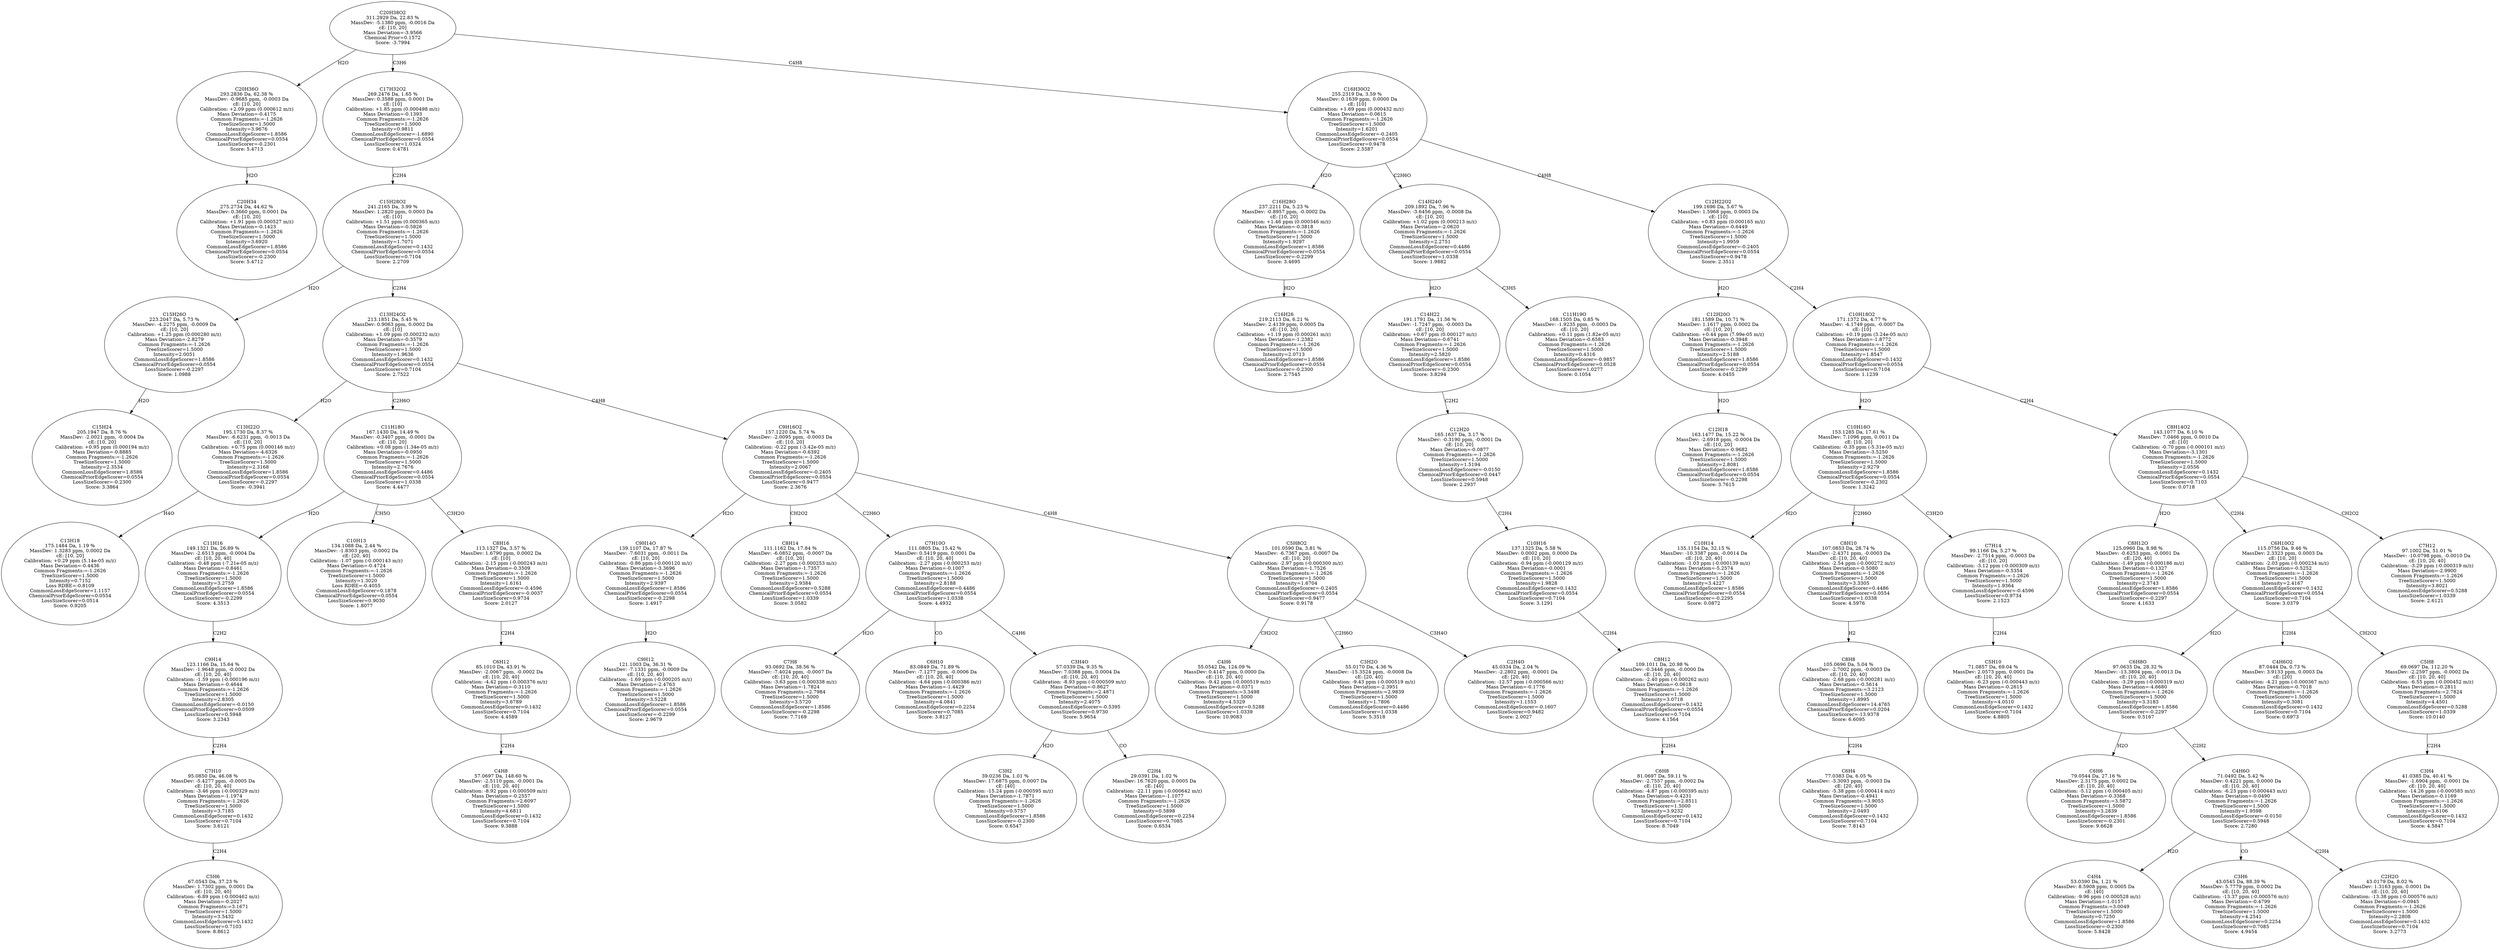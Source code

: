 strict digraph {
v1 [label="C20H34\n275.2734 Da, 44.62 %\nMassDev: 0.3660 ppm, 0.0001 Da\ncE: [10, 20]\nCalibration: +1.91 ppm (0.000527 m/z)\nMass Deviation=-0.1423\nCommon Fragments:=-1.2626\nTreeSizeScorer=1.5000\nIntensity=3.6920\nCommonLossEdgeScorer=1.8586\nChemicalPriorEdgeScorer=0.0554\nLossSizeScorer=-0.2300\nScore: 5.4712"];
v2 [label="C20H36O\n293.2836 Da, 62.38 %\nMassDev: -0.9685 ppm, -0.0003 Da\ncE: [10, 20]\nCalibration: +2.09 ppm (0.000612 m/z)\nMass Deviation=-0.4175\nCommon Fragments:=-1.2626\nTreeSizeScorer=1.5000\nIntensity=3.9676\nCommonLossEdgeScorer=1.8586\nChemicalPriorEdgeScorer=0.0554\nLossSizeScorer=-0.2301\nScore: 5.4713"];
v3 [label="C15H24\n205.1947 Da, 8.76 %\nMassDev: -2.0021 ppm, -0.0004 Da\ncE: [10, 20]\nCalibration: +0.95 ppm (0.000194 m/z)\nMass Deviation=-0.8885\nCommon Fragments:=-1.2626\nTreeSizeScorer=1.5000\nIntensity=2.3534\nCommonLossEdgeScorer=1.8586\nChemicalPriorEdgeScorer=0.0554\nLossSizeScorer=-0.2300\nScore: 3.3864"];
v4 [label="C15H26O\n223.2047 Da, 5.73 %\nMassDev: -4.2275 ppm, -0.0009 Da\ncE: [10, 20]\nCalibration: +1.25 ppm (0.000280 m/z)\nMass Deviation=-2.8279\nCommon Fragments:=-1.2626\nTreeSizeScorer=1.5000\nIntensity=2.0051\nCommonLossEdgeScorer=1.8586\nChemicalPriorEdgeScorer=0.0554\nLossSizeScorer=-0.2297\nScore: 1.0988"];
v5 [label="C13H18\n175.1484 Da, 1.19 %\nMassDev: 1.3283 ppm, 0.0002 Da\ncE: [10, 20]\nCalibration: +0.29 ppm (5.14e-05 m/z)\nMass Deviation=-0.4436\nCommon Fragments:=-1.2626\nTreeSizeScorer=1.5000\nIntensity=0.7152\nLoss RDBE=-0.8109\nCommonLossEdgeScorer=1.1157\nChemicalPriorEdgeScorer=0.0554\nLossSizeScorer=0.0514\nScore: 0.9205"];
v6 [label="C13H22O\n195.1730 Da, 8.37 %\nMassDev: -6.6231 ppm, -0.0013 Da\ncE: [10, 20]\nCalibration: +0.75 ppm (0.000146 m/z)\nMass Deviation=-4.6326\nCommon Fragments:=-1.2626\nTreeSizeScorer=1.5000\nIntensity=2.3168\nCommonLossEdgeScorer=1.8586\nChemicalPriorEdgeScorer=0.0554\nLossSizeScorer=-0.2297\nScore: -0.3941"];
v7 [label="C5H6\n67.0543 Da, 37.23 %\nMassDev: 1.7302 ppm, 0.0001 Da\ncE: [10, 20, 40]\nCalibration: -6.89 ppm (-0.000462 m/z)\nMass Deviation=-0.2027\nCommon Fragments:=3.1671\nTreeSizeScorer=1.5000\nIntensity=3.5432\nCommonLossEdgeScorer=0.1432\nLossSizeScorer=0.7103\nScore: 8.8612"];
v8 [label="C7H10\n95.0850 Da, 46.08 %\nMassDev: -5.4277 ppm, -0.0005 Da\ncE: [10, 20, 40]\nCalibration: -3.46 ppm (-0.000329 m/z)\nMass Deviation=-1.1974\nCommon Fragments:=-1.2626\nTreeSizeScorer=1.5000\nIntensity=3.7185\nCommonLossEdgeScorer=0.1432\nLossSizeScorer=0.7104\nScore: 3.6121"];
v9 [label="C9H14\n123.1166 Da, 15.64 %\nMassDev: -1.9648 ppm, -0.0002 Da\ncE: [10, 20, 40]\nCalibration: -1.59 ppm (-0.000196 m/z)\nMass Deviation=-0.4644\nCommon Fragments:=-1.2626\nTreeSizeScorer=1.5000\nIntensity=2.8305\nCommonLossEdgeScorer=-0.0150\nChemicalPriorEdgeScorer=0.0509\nLossSizeScorer=0.5948\nScore: 3.2343"];
v10 [label="C11H16\n149.1321 Da, 26.89 %\nMassDev: -2.6513 ppm, -0.0004 Da\ncE: [10, 20, 40]\nCalibration: -0.48 ppm (-7.21e-05 m/z)\nMass Deviation=-0.8461\nCommon Fragments:=-1.2626\nTreeSizeScorer=1.5000\nIntensity=3.2759\nCommonLossEdgeScorer=1.8586\nChemicalPriorEdgeScorer=0.0554\nLossSizeScorer=-0.2299\nScore: 4.3513"];
v11 [label="C10H13\n134.1088 Da, 2.44 %\nMassDev: -1.8303 ppm, -0.0002 Da\ncE: [20, 40]\nCalibration: -1.07 ppm (-0.000143 m/z)\nMass Deviation=-0.4724\nCommon Fragments:=-1.2626\nTreeSizeScorer=1.5000\nIntensity=1.3020\nLoss RDBE=-0.4055\nCommonLossEdgeScorer=0.1878\nChemicalPriorEdgeScorer=0.0554\nLossSizeScorer=0.9030\nScore: 1.8077"];
v12 [label="C4H8\n57.0697 Da, 148.60 %\nMassDev: -2.5110 ppm, -0.0001 Da\ncE: [10, 20, 40]\nCalibration: -8.92 ppm (-0.000509 m/z)\nMass Deviation=-0.2557\nCommon Fragments:=2.6097\nTreeSizeScorer=1.5000\nIntensity=4.6811\nCommonLossEdgeScorer=0.1432\nLossSizeScorer=0.7104\nScore: 9.3888"];
v13 [label="C6H12\n85.1010 Da, 43.91 %\nMassDev: -2.0067 ppm, -0.0002 Da\ncE: [10, 20, 40]\nCalibration: -4.42 ppm (-0.000376 m/z)\nMass Deviation=-0.3110\nCommon Fragments:=-1.2626\nTreeSizeScorer=1.5000\nIntensity=3.6789\nCommonLossEdgeScorer=0.1432\nLossSizeScorer=0.7104\nScore: 4.4589"];
v14 [label="C8H16\n113.1327 Da, 3.57 %\nMassDev: 1.6790 ppm, 0.0002 Da\ncE: [10]\nCalibration: -2.15 ppm (-0.000243 m/z)\nMass Deviation=-0.3509\nCommon Fragments:=-1.2626\nTreeSizeScorer=1.5000\nIntensity=1.6161\nCommonLossEdgeScorer=-0.4596\nChemicalPriorEdgeScorer=-0.0037\nLossSizeScorer=0.9734\nScore: 2.0127"];
v15 [label="C11H18O\n167.1430 Da, 14.49 %\nMassDev: -0.3407 ppm, -0.0001 Da\ncE: [10, 20]\nCalibration: +0.08 ppm (1.34e-05 m/z)\nMass Deviation=-0.0950\nCommon Fragments:=-1.2626\nTreeSizeScorer=1.5000\nIntensity=2.7676\nCommonLossEdgeScorer=0.4486\nChemicalPriorEdgeScorer=0.0554\nLossSizeScorer=1.0338\nScore: 4.4477"];
v16 [label="C9H12\n121.1003 Da, 36.31 %\nMassDev: -7.1331 ppm, -0.0009 Da\ncE: [10, 20, 40]\nCalibration: -1.69 ppm (-0.000205 m/z)\nMass Deviation=-2.4763\nCommon Fragments:=-1.2626\nTreeSizeScorer=1.5000\nIntensity=3.5228\nCommonLossEdgeScorer=1.8586\nChemicalPriorEdgeScorer=0.0554\nLossSizeScorer=-0.2299\nScore: 2.9679"];
v17 [label="C9H14O\n139.1107 Da, 17.87 %\nMassDev: -7.6031 ppm, -0.0011 Da\ncE: [10, 20]\nCalibration: -0.86 ppm (-0.000120 m/z)\nMass Deviation=-3.3696\nCommon Fragments:=-1.2626\nTreeSizeScorer=1.5000\nIntensity=2.9397\nCommonLossEdgeScorer=1.8586\nChemicalPriorEdgeScorer=0.0554\nLossSizeScorer=-0.2298\nScore: 1.4917"];
v18 [label="C8H14\n111.1162 Da, 17.84 %\nMassDev: -6.0852 ppm, -0.0007 Da\ncE: [10, 20]\nCalibration: -2.27 ppm (-0.000253 m/z)\nMass Deviation=-1.7357\nCommon Fragments:=-1.2626\nTreeSizeScorer=1.5000\nIntensity=2.9384\nCommonLossEdgeScorer=0.5288\nChemicalPriorEdgeScorer=0.0554\nLossSizeScorer=1.0339\nScore: 3.0582"];
v19 [label="C7H8\n93.0692 Da, 38.56 %\nMassDev: -7.4024 ppm, -0.0007 Da\ncE: [10, 20, 40]\nCalibration: -3.63 ppm (-0.000338 m/z)\nMass Deviation=-1.7824\nCommon Fragments:=2.7984\nTreeSizeScorer=1.5000\nIntensity=3.5720\nCommonLossEdgeScorer=1.8586\nLossSizeScorer=-0.2298\nScore: 7.7169"];
v20 [label="C6H10\n83.0849 Da, 71.89 %\nMassDev: -7.1277 ppm, -0.0006 Da\ncE: [10, 20, 40]\nCalibration: -4.64 ppm (-0.000386 m/z)\nMass Deviation=-1.4429\nCommon Fragments:=-1.2626\nTreeSizeScorer=1.5000\nIntensity=4.0841\nCommonLossEdgeScorer=0.2254\nLossSizeScorer=0.7085\nScore: 3.8127"];
v21 [label="C3H2\n39.0236 Da, 1.01 %\nMassDev: 17.6875 ppm, 0.0007 Da\ncE: [40]\nCalibration: -15.24 ppm (-0.000595 m/z)\nMass Deviation=-1.7871\nCommon Fragments:=-1.2626\nTreeSizeScorer=1.5000\nIntensity=0.5757\nCommonLossEdgeScorer=1.8586\nLossSizeScorer=-0.2300\nScore: 0.6547"];
v22 [label="C2H4\n29.0391 Da, 1.02 %\nMassDev: 16.7620 ppm, 0.0005 Da\ncE: [40]\nCalibration: -22.11 ppm (-0.000642 m/z)\nMass Deviation=-1.1077\nCommon Fragments:=-1.2626\nTreeSizeScorer=1.5000\nIntensity=0.5898\nCommonLossEdgeScorer=0.2254\nLossSizeScorer=0.7085\nScore: 0.6534"];
v23 [label="C3H4O\n57.0339 Da, 9.35 %\nMassDev: 7.0388 ppm, 0.0004 Da\ncE: [10, 20, 40]\nCalibration: -8.93 ppm (-0.000509 m/z)\nMass Deviation=-0.8627\nCommon Fragments:=2.4871\nTreeSizeScorer=1.5000\nIntensity=2.4075\nCommonLossEdgeScorer=-0.5395\nLossSizeScorer=0.9730\nScore: 5.9654"];
v24 [label="C7H10O\n111.0805 Da, 15.42 %\nMassDev: 0.5419 ppm, 0.0001 Da\ncE: [10, 20, 40]\nCalibration: -2.27 ppm (-0.000253 m/z)\nMass Deviation=-0.1007\nCommon Fragments:=-1.2626\nTreeSizeScorer=1.5000\nIntensity=2.8188\nCommonLossEdgeScorer=0.4486\nChemicalPriorEdgeScorer=0.0554\nLossSizeScorer=1.0338\nScore: 4.4932"];
v25 [label="C4H6\n55.0542 Da, 124.09 %\nMassDev: 0.4147 ppm, 0.0000 Da\ncE: [10, 20, 40]\nCalibration: -9.42 ppm (-0.000519 m/z)\nMass Deviation=-0.0371\nCommon Fragments:=3.3498\nTreeSizeScorer=1.5000\nIntensity=4.5329\nCommonLossEdgeScorer=0.5288\nLossSizeScorer=1.0339\nScore: 10.9083"];
v26 [label="C3H2O\n55.0170 Da, 4.36 %\nMassDev: -15.3524 ppm, -0.0008 Da\ncE: [20, 40]\nCalibration: -9.43 ppm (-0.000519 m/z)\nMass Deviation=-2.3951\nCommon Fragments:=2.9839\nTreeSizeScorer=1.5000\nIntensity=1.7806\nCommonLossEdgeScorer=0.4486\nLossSizeScorer=1.0338\nScore: 5.3518"];
v27 [label="C2H4O\n45.0334 Da, 2.04 %\nMassDev: -2.2802 ppm, -0.0001 Da\ncE: [20, 40]\nCalibration: -12.57 ppm (-0.000566 m/z)\nMass Deviation=-0.1776\nCommon Fragments:=-1.2626\nTreeSizeScorer=1.5000\nIntensity=1.1553\nCommonLossEdgeScorer=-0.1607\nLossSizeScorer=0.9482\nScore: 2.0027"];
v28 [label="C5H8O2\n101.0590 Da, 3.81 %\nMassDev: -6.7367 ppm, -0.0007 Da\ncE: [10, 20]\nCalibration: -2.97 ppm (-0.000300 m/z)\nMass Deviation=-1.7526\nCommon Fragments:=-1.2626\nTreeSizeScorer=1.5000\nIntensity=1.6704\nCommonLossEdgeScorer=-0.2405\nChemicalPriorEdgeScorer=0.0554\nLossSizeScorer=0.9477\nScore: 0.9178"];
v29 [label="C9H16O2\n157.1220 Da, 5.74 %\nMassDev: -2.0095 ppm, -0.0003 Da\ncE: [10, 20]\nCalibration: -0.22 ppm (-3.42e-05 m/z)\nMass Deviation=-0.6392\nCommon Fragments:=-1.2626\nTreeSizeScorer=1.5000\nIntensity=2.0067\nCommonLossEdgeScorer=-0.2405\nChemicalPriorEdgeScorer=0.0554\nLossSizeScorer=0.9477\nScore: 2.3676"];
v30 [label="C13H24O2\n213.1851 Da, 5.45 %\nMassDev: 0.9063 ppm, 0.0002 Da\ncE: [10]\nCalibration: +1.09 ppm (0.000232 m/z)\nMass Deviation=-0.3579\nCommon Fragments:=-1.2626\nTreeSizeScorer=1.5000\nIntensity=1.9636\nCommonLossEdgeScorer=0.1432\nChemicalPriorEdgeScorer=0.0554\nLossSizeScorer=0.7104\nScore: 2.7522"];
v31 [label="C15H28O2\n241.2165 Da, 3.99 %\nMassDev: 1.2820 ppm, 0.0003 Da\ncE: [10]\nCalibration: +1.51 ppm (0.000365 m/z)\nMass Deviation=-0.5826\nCommon Fragments:=-1.2626\nTreeSizeScorer=1.5000\nIntensity=1.7071\nCommonLossEdgeScorer=0.1432\nChemicalPriorEdgeScorer=0.0554\nLossSizeScorer=0.7104\nScore: 2.2709"];
v32 [label="C17H32O2\n269.2476 Da, 1.65 %\nMassDev: 0.3588 ppm, 0.0001 Da\ncE: [10]\nCalibration: +1.85 ppm (0.000498 m/z)\nMass Deviation=-0.1393\nCommon Fragments:=-1.2626\nTreeSizeScorer=1.5000\nIntensity=0.9811\nCommonLossEdgeScorer=-1.6890\nChemicalPriorEdgeScorer=0.0554\nLossSizeScorer=1.0324\nScore: 0.4781"];
v33 [label="C16H26\n219.2113 Da, 6.21 %\nMassDev: 2.4139 ppm, 0.0005 Da\ncE: [10, 20]\nCalibration: +1.19 ppm (0.000261 m/z)\nMass Deviation=-1.2382\nCommon Fragments:=-1.2626\nTreeSizeScorer=1.5000\nIntensity=2.0713\nCommonLossEdgeScorer=1.8586\nChemicalPriorEdgeScorer=0.0554\nLossSizeScorer=-0.2300\nScore: 2.7545"];
v34 [label="C16H28O\n237.2211 Da, 5.23 %\nMassDev: -0.8957 ppm, -0.0002 Da\ncE: [10, 20]\nCalibration: +1.46 ppm (0.000346 m/z)\nMass Deviation=-0.3818\nCommon Fragments:=-1.2626\nTreeSizeScorer=1.5000\nIntensity=1.9297\nCommonLossEdgeScorer=1.8586\nChemicalPriorEdgeScorer=0.0554\nLossSizeScorer=-0.2299\nScore: 3.4695"];
v35 [label="C6H8\n81.0697 Da, 59.11 %\nMassDev: -2.7557 ppm, -0.0002 Da\ncE: [10, 20, 40]\nCalibration: -4.87 ppm (-0.000395 m/z)\nMass Deviation=-0.4231\nCommon Fragments:=2.8511\nTreeSizeScorer=1.5000\nIntensity=3.9232\nCommonLossEdgeScorer=0.1432\nLossSizeScorer=0.7104\nScore: 8.7049"];
v36 [label="C8H12\n109.1011 Da, 20.98 %\nMassDev: -0.3446 ppm, -0.0000 Da\ncE: [10, 20, 40]\nCalibration: -2.40 ppm (-0.000262 m/z)\nMass Deviation=-0.0618\nCommon Fragments:=-1.2626\nTreeSizeScorer=1.5000\nIntensity=3.0718\nCommonLossEdgeScorer=0.1432\nChemicalPriorEdgeScorer=0.0554\nLossSizeScorer=0.7104\nScore: 4.1564"];
v37 [label="C10H16\n137.1325 Da, 5.58 %\nMassDev: 0.0002 ppm, 0.0000 Da\ncE: [10, 20]\nCalibration: -0.94 ppm (-0.000129 m/z)\nMass Deviation=-0.0001\nCommon Fragments:=-1.2626\nTreeSizeScorer=1.5000\nIntensity=1.9828\nCommonLossEdgeScorer=0.1432\nChemicalPriorEdgeScorer=0.0554\nLossSizeScorer=0.7104\nScore: 3.1291"];
v38 [label="C12H20\n165.1637 Da, 3.17 %\nMassDev: -0.3190 ppm, -0.0001 Da\ncE: [10, 20]\nMass Deviation=-0.0877\nCommon Fragments:=-1.2626\nTreeSizeScorer=1.5000\nIntensity=1.5194\nCommonLossEdgeScorer=-0.0150\nChemicalPriorEdgeScorer=0.0447\nLossSizeScorer=0.5948\nScore: 2.2937"];
v39 [label="C14H22\n191.1791 Da, 11.56 %\nMassDev: -1.7247 ppm, -0.0003 Da\ncE: [10, 20]\nCalibration: +0.67 ppm (0.000127 m/z)\nMass Deviation=-0.6741\nCommon Fragments:=-1.2626\nTreeSizeScorer=1.5000\nIntensity=2.5820\nCommonLossEdgeScorer=1.8586\nChemicalPriorEdgeScorer=0.0554\nLossSizeScorer=-0.2300\nScore: 3.8294"];
v40 [label="C11H19O\n168.1505 Da, 0.85 %\nMassDev: -1.9235 ppm, -0.0003 Da\ncE: [10, 20]\nCalibration: +0.11 ppm (1.82e-05 m/z)\nMass Deviation=-0.6583\nCommon Fragments:=-1.2626\nTreeSizeScorer=1.5000\nIntensity=0.4316\nCommonLossEdgeScorer=-0.9857\nChemicalPriorEdgeScorer=0.0528\nLossSizeScorer=1.0277\nScore: 0.1054"];
v41 [label="C14H24O\n209.1892 Da, 7.96 %\nMassDev: -3.6456 ppm, -0.0008 Da\ncE: [10, 20]\nCalibration: +1.02 ppm (0.000213 m/z)\nMass Deviation=-2.0620\nCommon Fragments:=-1.2626\nTreeSizeScorer=1.5000\nIntensity=2.2751\nCommonLossEdgeScorer=0.4486\nChemicalPriorEdgeScorer=0.0554\nLossSizeScorer=1.0338\nScore: 1.9882"];
v42 [label="C12H18\n163.1477 Da, 15.22 %\nMassDev: -2.6918 ppm, -0.0004 Da\ncE: [10, 20]\nMass Deviation=-0.9682\nCommon Fragments:=-1.2626\nTreeSizeScorer=1.5000\nIntensity=2.8081\nCommonLossEdgeScorer=1.8586\nChemicalPriorEdgeScorer=0.0554\nLossSizeScorer=-0.2298\nScore: 3.7615"];
v43 [label="C12H20O\n181.1589 Da, 10.71 %\nMassDev: 1.1617 ppm, 0.0002 Da\ncE: [10, 20]\nCalibration: +0.44 ppm (7.99e-05 m/z)\nMass Deviation=-0.3948\nCommon Fragments:=-1.2626\nTreeSizeScorer=1.5000\nIntensity=2.5188\nCommonLossEdgeScorer=1.8586\nChemicalPriorEdgeScorer=0.0554\nLossSizeScorer=-0.2299\nScore: 4.0455"];
v44 [label="C10H14\n135.1154 Da, 32.15 %\nMassDev: -10.3387 ppm, -0.0014 Da\ncE: [10, 20, 40]\nCalibration: -1.03 ppm (-0.000139 m/z)\nMass Deviation=-5.2574\nCommon Fragments:=-1.2626\nTreeSizeScorer=1.5000\nIntensity=3.4227\nCommonLossEdgeScorer=1.8586\nChemicalPriorEdgeScorer=0.0554\nLossSizeScorer=-0.2295\nScore: 0.0872"];
v45 [label="C6H4\n77.0383 Da, 6.05 %\nMassDev: -3.3093 ppm, -0.0003 Da\ncE: [20, 40]\nCalibration: -5.38 ppm (-0.000414 m/z)\nMass Deviation=-0.4941\nCommon Fragments:=3.9055\nTreeSizeScorer=1.5000\nIntensity=2.0493\nCommonLossEdgeScorer=0.1432\nLossSizeScorer=0.7104\nScore: 7.8143"];
v46 [label="C8H8\n105.0696 Da, 5.04 %\nMassDev: -2.7002 ppm, -0.0003 Da\ncE: [10, 20, 40]\nCalibration: -2.68 ppm (-0.000281 m/z)\nMass Deviation=-0.5614\nCommon Fragments:=3.2123\nTreeSizeScorer=1.5000\nIntensity=1.8995\nCommonLossEdgeScorer=14.4765\nChemicalPriorEdgeScorer=0.0204\nLossSizeScorer=-13.9378\nScore: 6.6095"];
v47 [label="C8H10\n107.0853 Da, 28.74 %\nMassDev: -2.4371 ppm, -0.0003 Da\ncE: [10, 20, 40]\nCalibration: -2.54 ppm (-0.000272 m/z)\nMass Deviation=-0.5080\nCommon Fragments:=-1.2626\nTreeSizeScorer=1.5000\nIntensity=3.3305\nCommonLossEdgeScorer=0.4486\nChemicalPriorEdgeScorer=0.0554\nLossSizeScorer=1.0338\nScore: 4.5976"];
v48 [label="C5H10\n71.0857 Da, 69.04 %\nMassDev: 2.0573 ppm, 0.0001 Da\ncE: [10, 20, 40]\nCalibration: -6.23 ppm (-0.000443 m/z)\nMass Deviation=-0.2615\nCommon Fragments:=-1.2626\nTreeSizeScorer=1.5000\nIntensity=4.0510\nCommonLossEdgeScorer=0.1432\nLossSizeScorer=0.7104\nScore: 4.8805"];
v49 [label="C7H14\n99.1166 Da, 5.27 %\nMassDev: -2.7514 ppm, -0.0003 Da\ncE: [10, 20]\nCalibration: -3.12 ppm (-0.000309 m/z)\nMass Deviation=-0.5354\nCommon Fragments:=-1.2626\nTreeSizeScorer=1.5000\nIntensity=1.9364\nCommonLossEdgeScorer=-0.4596\nLossSizeScorer=0.9734\nScore: 2.1523"];
v50 [label="C10H16O\n153.1285 Da, 17.61 %\nMassDev: 7.1096 ppm, 0.0011 Da\ncE: [10, 20]\nCalibration: -0.35 ppm (-5.31e-05 m/z)\nMass Deviation=-3.5250\nCommon Fragments:=-1.2626\nTreeSizeScorer=1.5000\nIntensity=2.9279\nCommonLossEdgeScorer=1.8586\nChemicalPriorEdgeScorer=0.0554\nLossSizeScorer=-0.2302\nScore: 1.3242"];
v51 [label="C8H12O\n125.0960 Da, 8.98 %\nMassDev: -0.6253 ppm, -0.0001 Da\ncE: [20, 40]\nCalibration: -1.49 ppm (-0.000186 m/z)\nMass Deviation=-0.1327\nCommon Fragments:=-1.2626\nTreeSizeScorer=1.5000\nIntensity=2.3743\nCommonLossEdgeScorer=1.8586\nChemicalPriorEdgeScorer=0.0554\nLossSizeScorer=-0.2297\nScore: 4.1633"];
v52 [label="C6H6\n79.0544 Da, 27.16 %\nMassDev: 2.3175 ppm, 0.0002 Da\ncE: [10, 20, 40]\nCalibration: -5.12 ppm (-0.000405 m/z)\nMass Deviation=-0.3368\nCommon Fragments:=3.5872\nTreeSizeScorer=1.5000\nIntensity=3.2839\nCommonLossEdgeScorer=1.8586\nLossSizeScorer=-0.2301\nScore: 9.6628"];
v53 [label="C4H4\n53.0390 Da, 1.21 %\nMassDev: 8.5908 ppm, 0.0005 Da\ncE: [40]\nCalibration: -9.96 ppm (-0.000528 m/z)\nMass Deviation=-1.0157\nCommon Fragments:=3.0049\nTreeSizeScorer=1.5000\nIntensity=0.7250\nCommonLossEdgeScorer=1.8586\nLossSizeScorer=-0.2300\nScore: 5.8428"];
v54 [label="C3H6\n43.0545 Da, 88.39 %\nMassDev: 5.7779 ppm, 0.0002 Da\ncE: [10, 20, 40]\nCalibration: -13.37 ppm (-0.000576 m/z)\nMass Deviation=-0.4799\nCommon Fragments:=-1.2626\nTreeSizeScorer=1.5000\nIntensity=4.2541\nCommonLossEdgeScorer=0.2254\nLossSizeScorer=0.7085\nScore: 4.9454"];
v55 [label="C2H2O\n43.0179 Da, 8.02 %\nMassDev: 1.3163 ppm, 0.0001 Da\ncE: [10, 20, 40]\nCalibration: -13.38 ppm (-0.000576 m/z)\nMass Deviation=-0.0945\nCommon Fragments:=-1.2626\nTreeSizeScorer=1.5000\nIntensity=2.2808\nCommonLossEdgeScorer=0.1432\nLossSizeScorer=0.7104\nScore: 3.2773"];
v56 [label="C4H6O\n71.0492 Da, 5.42 %\nMassDev: 0.4221 ppm, 0.0000 Da\ncE: [10, 20, 40]\nCalibration: -6.23 ppm (-0.000443 m/z)\nMass Deviation=-0.0490\nCommon Fragments:=-1.2626\nTreeSizeScorer=1.5000\nIntensity=1.9598\nCommonLossEdgeScorer=-0.0150\nLossSizeScorer=0.5948\nScore: 2.7280"];
v57 [label="C6H8O\n97.0635 Da, 28.32 %\nMassDev: -13.3804 ppm, -0.0013 Da\ncE: [10, 20, 40]\nCalibration: -3.29 ppm (-0.000319 m/z)\nMass Deviation=-4.6680\nCommon Fragments:=-1.2626\nTreeSizeScorer=1.5000\nIntensity=3.3183\nCommonLossEdgeScorer=1.8586\nLossSizeScorer=-0.2297\nScore: 0.5167"];
v58 [label="C4H6O2\n87.0444 Da, 0.73 %\nMassDev: 3.9133 ppm, 0.0003 Da\ncE: [20]\nCalibration: -4.21 ppm (-0.000367 m/z)\nMass Deviation=-0.7018\nCommon Fragments:=-1.2626\nTreeSizeScorer=1.5000\nIntensity=0.3081\nCommonLossEdgeScorer=0.1432\nLossSizeScorer=0.7104\nScore: 0.6973"];
v59 [label="C3H4\n41.0385 Da, 40.41 %\nMassDev: -1.6904 ppm, -0.0001 Da\ncE: [10, 20, 40]\nCalibration: -14.26 ppm (-0.000585 m/z)\nMass Deviation=-0.1169\nCommon Fragments:=-1.2626\nTreeSizeScorer=1.5000\nIntensity=3.6106\nCommonLossEdgeScorer=0.1432\nLossSizeScorer=0.7104\nScore: 4.5847"];
v60 [label="C5H8\n69.0697 Da, 112.20 %\nMassDev: -2.2597 ppm, -0.0002 Da\ncE: [10, 20, 40]\nCalibration: -6.55 ppm (-0.000452 m/z)\nMass Deviation=-0.2811\nCommon Fragments:=2.7824\nTreeSizeScorer=1.5000\nIntensity=4.4501\nCommonLossEdgeScorer=0.5288\nLossSizeScorer=1.0339\nScore: 10.0140"];
v61 [label="C6H10O2\n115.0756 Da, 9.46 %\nMassDev: 2.3323 ppm, 0.0003 Da\ncE: [10, 20]\nCalibration: -2.03 ppm (-0.000234 m/z)\nMass Deviation=-0.5252\nCommon Fragments:=-1.2626\nTreeSizeScorer=1.5000\nIntensity=2.4167\nCommonLossEdgeScorer=0.1432\nChemicalPriorEdgeScorer=0.0554\nLossSizeScorer=0.7104\nScore: 3.0379"];
v62 [label="C7H12\n97.1002 Da, 51.01 %\nMassDev: -10.0798 ppm, -0.0010 Da\ncE: [10, 20, 40]\nCalibration: -3.29 ppm (-0.000319 m/z)\nMass Deviation=-2.9900\nCommon Fragments:=-1.2626\nTreeSizeScorer=1.5000\nIntensity=3.8021\nCommonLossEdgeScorer=0.5288\nLossSizeScorer=1.0339\nScore: 2.6121"];
v63 [label="C8H14O2\n143.1077 Da, 6.10 %\nMassDev: 7.0466 ppm, 0.0010 Da\ncE: [10]\nCalibration: -0.70 ppm (-0.000101 m/z)\nMass Deviation=-3.1301\nCommon Fragments:=-1.2626\nTreeSizeScorer=1.5000\nIntensity=2.0556\nCommonLossEdgeScorer=0.1432\nChemicalPriorEdgeScorer=0.0554\nLossSizeScorer=0.7103\nScore: 0.0718"];
v64 [label="C10H18O2\n171.1372 Da, 4.77 %\nMassDev: -4.1749 ppm, -0.0007 Da\ncE: [10]\nCalibration: +0.19 ppm (3.24e-05 m/z)\nMass Deviation=-1.8772\nCommon Fragments:=-1.2626\nTreeSizeScorer=1.5000\nIntensity=1.8547\nCommonLossEdgeScorer=0.1432\nChemicalPriorEdgeScorer=0.0554\nLossSizeScorer=0.7104\nScore: 1.1239"];
v65 [label="C12H22O2\n199.1696 Da, 5.67 %\nMassDev: 1.5968 ppm, 0.0003 Da\ncE: [10]\nCalibration: +0.83 ppm (0.000165 m/z)\nMass Deviation=-0.6449\nCommon Fragments:=-1.2626\nTreeSizeScorer=1.5000\nIntensity=1.9959\nCommonLossEdgeScorer=-0.2405\nChemicalPriorEdgeScorer=0.0554\nLossSizeScorer=0.9478\nScore: 2.3511"];
v66 [label="C16H30O2\n255.2319 Da, 3.59 %\nMassDev: 0.1639 ppm, 0.0000 Da\ncE: [10]\nCalibration: +1.69 ppm (0.000432 m/z)\nMass Deviation=-0.0615\nCommon Fragments:=-1.2626\nTreeSizeScorer=1.5000\nIntensity=1.6201\nCommonLossEdgeScorer=-0.2405\nChemicalPriorEdgeScorer=0.0554\nLossSizeScorer=0.9478\nScore: 2.5587"];
v67 [label="C20H38O2\n311.2929 Da, 22.83 %\nMassDev: -5.1380 ppm, -0.0016 Da\ncE: [10, 20]\nMass Deviation=-3.9566\nChemical Prior=0.1572\nScore: -3.7994"];
v2 -> v1 [label="H2O"];
v67 -> v2 [label="H2O"];
v4 -> v3 [label="H2O"];
v31 -> v4 [label="H2O"];
v6 -> v5 [label="H4O"];
v30 -> v6 [label="H2O"];
v8 -> v7 [label="C2H4"];
v9 -> v8 [label="C2H4"];
v10 -> v9 [label="C2H2"];
v15 -> v10 [label="H2O"];
v15 -> v11 [label="CH5O"];
v13 -> v12 [label="C2H4"];
v14 -> v13 [label="C2H4"];
v15 -> v14 [label="C3H2O"];
v30 -> v15 [label="C2H6O"];
v17 -> v16 [label="H2O"];
v29 -> v17 [label="H2O"];
v29 -> v18 [label="CH2O2"];
v24 -> v19 [label="H2O"];
v24 -> v20 [label="CO"];
v23 -> v21 [label="H2O"];
v23 -> v22 [label="CO"];
v24 -> v23 [label="C4H6"];
v29 -> v24 [label="C2H6O"];
v28 -> v25 [label="CH2O2"];
v28 -> v26 [label="C2H6O"];
v28 -> v27 [label="C3H4O"];
v29 -> v28 [label="C4H8"];
v30 -> v29 [label="C4H8"];
v31 -> v30 [label="C2H4"];
v32 -> v31 [label="C2H4"];
v67 -> v32 [label="C3H6"];
v34 -> v33 [label="H2O"];
v66 -> v34 [label="H2O"];
v36 -> v35 [label="C2H4"];
v37 -> v36 [label="C2H4"];
v38 -> v37 [label="C2H4"];
v39 -> v38 [label="C2H2"];
v41 -> v39 [label="H2O"];
v41 -> v40 [label="C3H5"];
v66 -> v41 [label="C2H6O"];
v43 -> v42 [label="H2O"];
v65 -> v43 [label="H2O"];
v50 -> v44 [label="H2O"];
v46 -> v45 [label="C2H4"];
v47 -> v46 [label="H2"];
v50 -> v47 [label="C2H6O"];
v49 -> v48 [label="C2H4"];
v50 -> v49 [label="C3H2O"];
v64 -> v50 [label="H2O"];
v63 -> v51 [label="H2O"];
v57 -> v52 [label="H2O"];
v56 -> v53 [label="H2O"];
v56 -> v54 [label="CO"];
v56 -> v55 [label="C2H4"];
v57 -> v56 [label="C2H2"];
v61 -> v57 [label="H2O"];
v61 -> v58 [label="C2H4"];
v60 -> v59 [label="C2H4"];
v61 -> v60 [label="CH2O2"];
v63 -> v61 [label="C2H4"];
v63 -> v62 [label="CH2O2"];
v64 -> v63 [label="C2H4"];
v65 -> v64 [label="C2H4"];
v66 -> v65 [label="C4H8"];
v67 -> v66 [label="C4H8"];
}